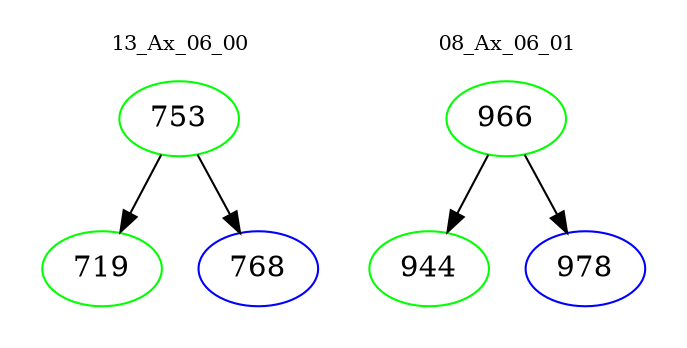 digraph{
subgraph cluster_0 {
color = white
label = "13_Ax_06_00";
fontsize=10;
T0_753 [label="753", color="green"]
T0_753 -> T0_719 [color="black"]
T0_719 [label="719", color="green"]
T0_753 -> T0_768 [color="black"]
T0_768 [label="768", color="blue"]
}
subgraph cluster_1 {
color = white
label = "08_Ax_06_01";
fontsize=10;
T1_966 [label="966", color="green"]
T1_966 -> T1_944 [color="black"]
T1_944 [label="944", color="green"]
T1_966 -> T1_978 [color="black"]
T1_978 [label="978", color="blue"]
}
}
